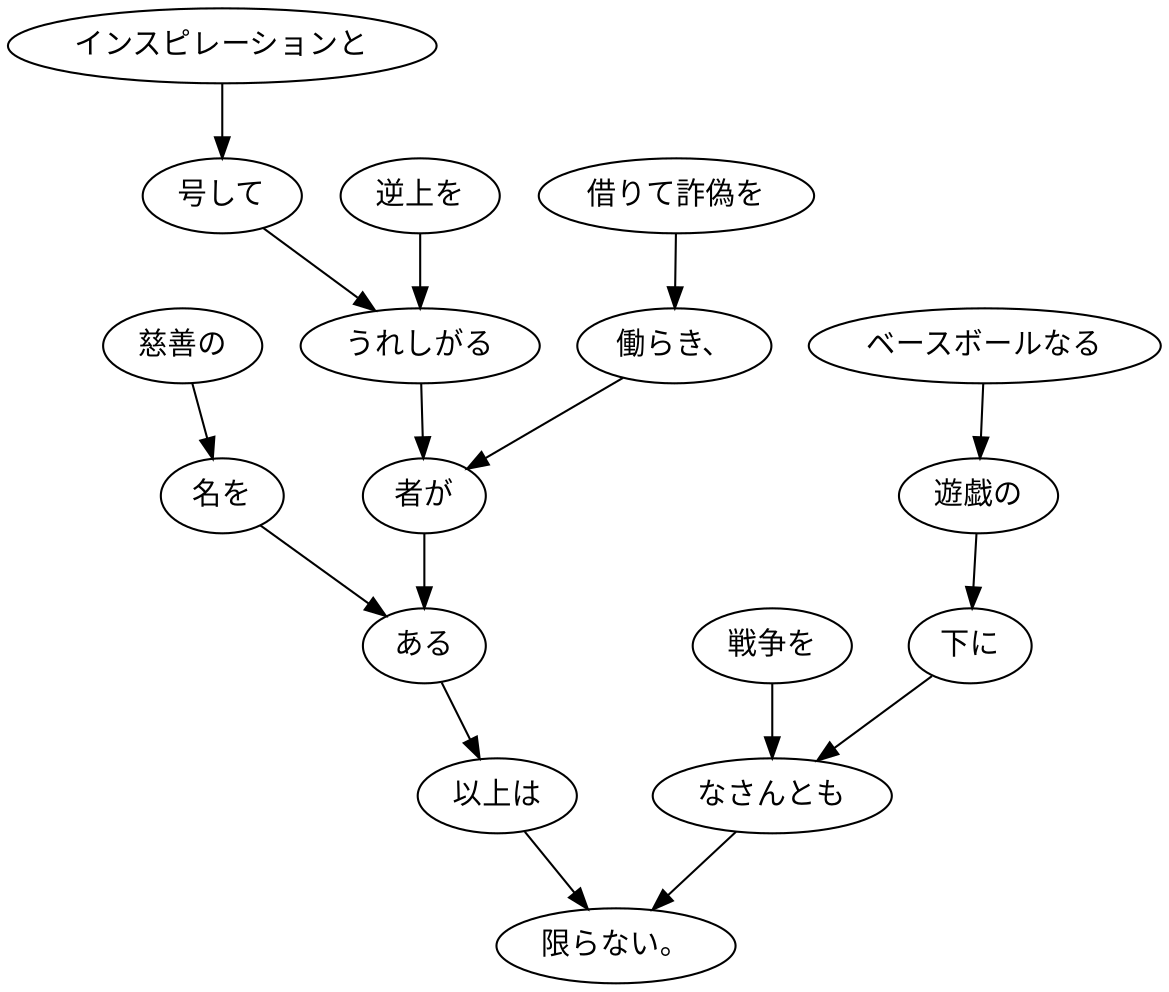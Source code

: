 digraph graph5046 {
	node0 [label="慈善の"];
	node1 [label="名を"];
	node2 [label="借りて詐偽を"];
	node3 [label="働らき、"];
	node4 [label="インスピレーションと"];
	node5 [label="号して"];
	node6 [label="逆上を"];
	node7 [label="うれしがる"];
	node8 [label="者が"];
	node9 [label="ある"];
	node10 [label="以上は"];
	node11 [label="ベースボールなる"];
	node12 [label="遊戯の"];
	node13 [label="下に"];
	node14 [label="戦争を"];
	node15 [label="なさんとも"];
	node16 [label="限らない。"];
	node0 -> node1;
	node1 -> node9;
	node2 -> node3;
	node3 -> node8;
	node4 -> node5;
	node5 -> node7;
	node6 -> node7;
	node7 -> node8;
	node8 -> node9;
	node9 -> node10;
	node10 -> node16;
	node11 -> node12;
	node12 -> node13;
	node13 -> node15;
	node14 -> node15;
	node15 -> node16;
}
